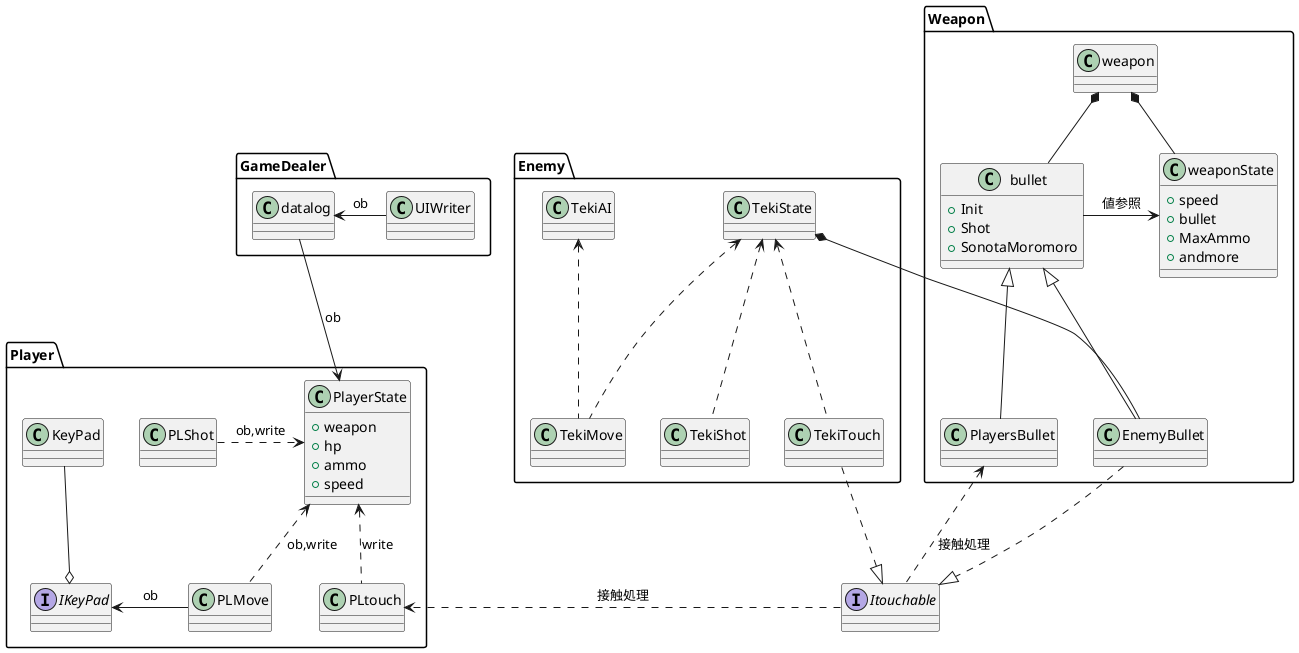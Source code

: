 @startuml クラス図


package Player{
class PlayerState{
+weapon
+hp
+ammo
+speed
}

class PLMove
class PLShot
class PLtouch

interface IKeyPad
class KeyPad

KeyPad --o IKeyPad
IKeyPad <- PLMove : ob
PlayerState <.left. PLShot : ob,write
PlayerState <.. PLMove : ob,write
PlayerState <.. PLtouch : write
}

interface Itouchable
Itouchable .> PLtouch : 接触処理


package Weapon{
    class weapon
    
    class bullet{
        +Init
        +Shot
        +SonotaMoromoro
    }
    
    class weaponState{
        +speed
        +bullet
        +MaxAmmo
        +andmore
    }

    class PlayersBullet
    weapon *-- bullet
    weapon *-- weaponState
    weaponState<-left- bullet : 値参照
    bullet <|-- EnemyBullet
    Itouchable <|.Up. EnemyBullet
    bullet <|-- PlayersBullet
    Itouchable .Up.> PlayersBullet :接触処理 

}



package Enemy{
    class TekiMove
    class TekiTouch
    class TekiShot
    class TekiAI
    class TekiState

    TekiState <.. TekiMove
    TekiAI <.. TekiMove
    TekiState <.. TekiTouch
    TekiState <.. TekiShot
    Itouchable <|. TekiTouch
    TekiState *-- EnemyBullet 
}

package GameDealer{
    class datalog
    class UIWriter

    PlayerState <-Up- datalog : ob
    datalog <- UIWriter : ob

}

@enduml